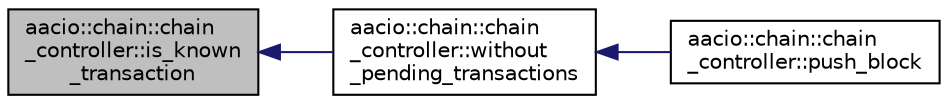 digraph "aacio::chain::chain_controller::is_known_transaction"
{
  edge [fontname="Helvetica",fontsize="10",labelfontname="Helvetica",labelfontsize="10"];
  node [fontname="Helvetica",fontsize="10",shape=record];
  rankdir="LR";
  Node29 [label="aacio::chain::chain\l_controller::is_known\l_transaction",height=0.2,width=0.4,color="black", fillcolor="grey75", style="filled", fontcolor="black"];
  Node29 -> Node30 [dir="back",color="midnightblue",fontsize="10",style="solid"];
  Node30 [label="aacio::chain::chain\l_controller::without\l_pending_transactions",height=0.2,width=0.4,color="black", fillcolor="white", style="filled",URL="$classaacio_1_1chain_1_1chain__controller.html#a442beb698ea61031638b7cbae7fca7c6"];
  Node30 -> Node31 [dir="back",color="midnightblue",fontsize="10",style="solid"];
  Node31 [label="aacio::chain::chain\l_controller::push_block",height=0.2,width=0.4,color="black", fillcolor="white", style="filled",URL="$classaacio_1_1chain_1_1chain__controller.html#a23d273b6ef29d0c5c9f9f0bf61774024"];
}
